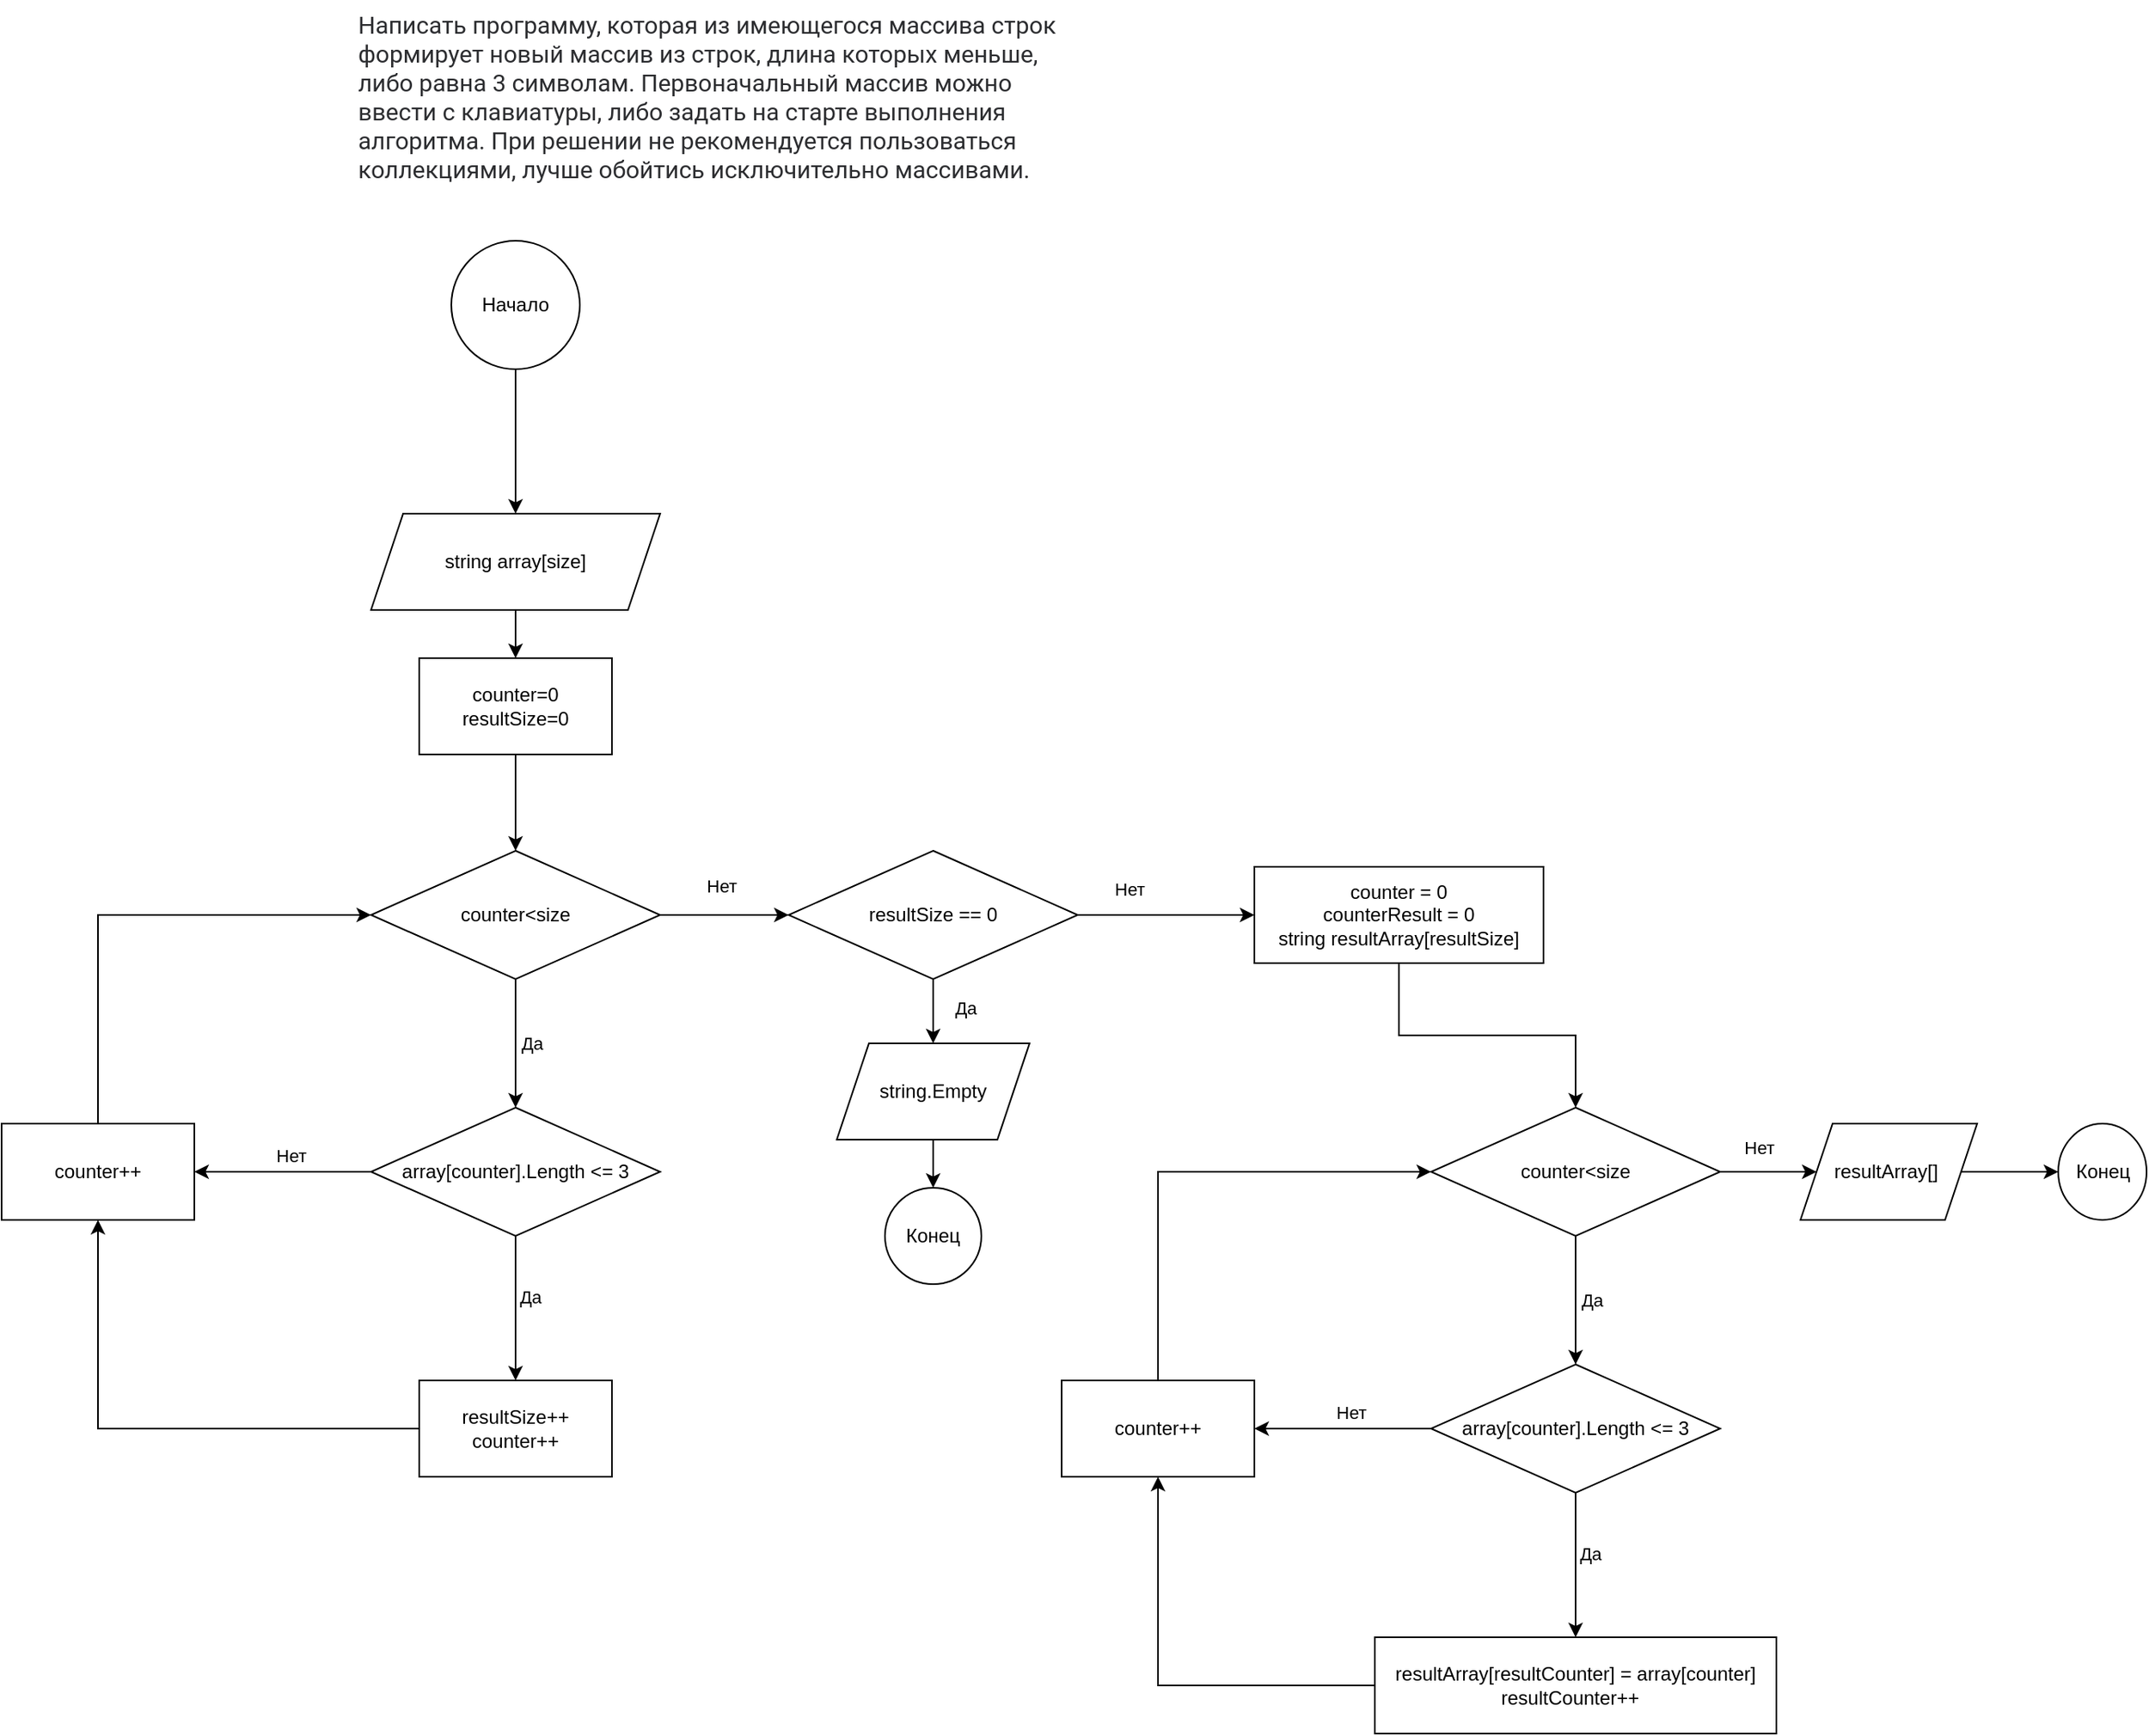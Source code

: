 <mxfile version="20.3.0" type="device"><diagram id="rZ_Of1GVBA8hzRklBHES" name="Page-1"><mxGraphModel dx="2249" dy="2034" grid="1" gridSize="10" guides="1" tooltips="1" connect="1" arrows="1" fold="1" page="1" pageScale="1" pageWidth="827" pageHeight="1169" math="0" shadow="0"><root><mxCell id="0"/><mxCell id="1" parent="0"/><mxCell id="dzf3pRHfMbku0lly-XkS-2" value="" style="edgeStyle=orthogonalEdgeStyle;rounded=0;orthogonalLoop=1;jettySize=auto;html=1;" parent="1" source="dzf3pRHfMbku0lly-XkS-3" target="dzf3pRHfMbku0lly-XkS-5" edge="1"><mxGeometry relative="1" as="geometry"/></mxCell><mxCell id="dzf3pRHfMbku0lly-XkS-3" value="Начало" style="ellipse;whiteSpace=wrap;html=1;aspect=fixed;" parent="1" vertex="1"><mxGeometry x="240" y="100" width="80" height="80" as="geometry"/></mxCell><mxCell id="dzf3pRHfMbku0lly-XkS-4" value="" style="edgeStyle=orthogonalEdgeStyle;rounded=0;orthogonalLoop=1;jettySize=auto;html=1;" parent="1" source="dzf3pRHfMbku0lly-XkS-5" target="dzf3pRHfMbku0lly-XkS-7" edge="1"><mxGeometry relative="1" as="geometry"/></mxCell><mxCell id="dzf3pRHfMbku0lly-XkS-5" value="string array[size]" style="shape=parallelogram;perimeter=parallelogramPerimeter;whiteSpace=wrap;html=1;fixedSize=1;" parent="1" vertex="1"><mxGeometry x="190" y="270" width="180" height="60" as="geometry"/></mxCell><mxCell id="dzf3pRHfMbku0lly-XkS-6" value="" style="edgeStyle=orthogonalEdgeStyle;rounded=0;orthogonalLoop=1;jettySize=auto;html=1;" parent="1" source="dzf3pRHfMbku0lly-XkS-7" target="dzf3pRHfMbku0lly-XkS-11" edge="1"><mxGeometry relative="1" as="geometry"/></mxCell><mxCell id="dzf3pRHfMbku0lly-XkS-7" value="counter=0&lt;br&gt;resultSize=0" style="whiteSpace=wrap;html=1;" parent="1" vertex="1"><mxGeometry x="220" y="360" width="120" height="60" as="geometry"/></mxCell><mxCell id="dzf3pRHfMbku0lly-XkS-21" value="" style="edgeStyle=orthogonalEdgeStyle;rounded=0;orthogonalLoop=1;jettySize=auto;html=1;" parent="1" source="dzf3pRHfMbku0lly-XkS-11" target="dzf3pRHfMbku0lly-XkS-20" edge="1"><mxGeometry relative="1" as="geometry"/></mxCell><mxCell id="dzf3pRHfMbku0lly-XkS-24" value="Да" style="edgeLabel;html=1;align=center;verticalAlign=middle;resizable=0;points=[];" parent="dzf3pRHfMbku0lly-XkS-21" vertex="1" connectable="0"><mxGeometry x="0.292" y="-1" relative="1" as="geometry"><mxPoint x="11" y="-12" as="offset"/></mxGeometry></mxCell><mxCell id="dzf3pRHfMbku0lly-XkS-34" value="" style="edgeStyle=orthogonalEdgeStyle;rounded=0;orthogonalLoop=1;jettySize=auto;html=1;" parent="1" source="dzf3pRHfMbku0lly-XkS-11" target="dzf3pRHfMbku0lly-XkS-33" edge="1"><mxGeometry relative="1" as="geometry"/></mxCell><mxCell id="dzf3pRHfMbku0lly-XkS-11" value="counter&amp;lt;size" style="rhombus;whiteSpace=wrap;html=1;" parent="1" vertex="1"><mxGeometry x="190" y="480" width="180" height="80" as="geometry"/></mxCell><mxCell id="dzf3pRHfMbku0lly-XkS-19" value="&lt;span style=&quot;color: rgb(44, 45, 48); font-family: Roboto, &amp;quot;San Francisco&amp;quot;, &amp;quot;Helvetica Neue&amp;quot;, Helvetica, Arial; font-size: 15px; background-color: rgb(255, 255, 255);&quot;&gt;Написать программу, которая из имеющегося массива строк формирует новый массив из строк, длина которых меньше, либо равна 3 символам. Первоначальный массив можно ввести с клавиатуры, либо задать на старте выполнения алгоритма. При решении не рекомендуется пользоваться коллекциями, лучше обойтись исключительно массивами.&lt;/span&gt;" style="text;whiteSpace=wrap;html=1;" parent="1" vertex="1"><mxGeometry x="180" y="-50" width="450" height="30" as="geometry"/></mxCell><mxCell id="dzf3pRHfMbku0lly-XkS-23" value="" style="edgeStyle=orthogonalEdgeStyle;rounded=0;orthogonalLoop=1;jettySize=auto;html=1;" parent="1" source="dzf3pRHfMbku0lly-XkS-20" target="dzf3pRHfMbku0lly-XkS-22" edge="1"><mxGeometry relative="1" as="geometry"/></mxCell><mxCell id="dzf3pRHfMbku0lly-XkS-28" value="" style="edgeStyle=orthogonalEdgeStyle;rounded=0;orthogonalLoop=1;jettySize=auto;html=1;" parent="1" source="dzf3pRHfMbku0lly-XkS-20" target="dzf3pRHfMbku0lly-XkS-27" edge="1"><mxGeometry relative="1" as="geometry"/></mxCell><mxCell id="dzf3pRHfMbku0lly-XkS-35" value="Нет" style="edgeLabel;html=1;align=center;verticalAlign=middle;resizable=0;points=[];" parent="dzf3pRHfMbku0lly-XkS-28" vertex="1" connectable="0"><mxGeometry x="-0.291" relative="1" as="geometry"><mxPoint x="-11" y="-10" as="offset"/></mxGeometry></mxCell><mxCell id="dzf3pRHfMbku0lly-XkS-20" value="array[counter].Length &amp;lt;= 3" style="rhombus;whiteSpace=wrap;html=1;" parent="1" vertex="1"><mxGeometry x="190" y="640" width="180" height="80" as="geometry"/></mxCell><mxCell id="dzf3pRHfMbku0lly-XkS-29" style="edgeStyle=orthogonalEdgeStyle;rounded=0;orthogonalLoop=1;jettySize=auto;html=1;exitX=0;exitY=0.5;exitDx=0;exitDy=0;entryX=0.5;entryY=1;entryDx=0;entryDy=0;" parent="1" source="dzf3pRHfMbku0lly-XkS-22" target="dzf3pRHfMbku0lly-XkS-27" edge="1"><mxGeometry relative="1" as="geometry"/></mxCell><mxCell id="dzf3pRHfMbku0lly-XkS-22" value="resultSize++&lt;br&gt;counter++" style="whiteSpace=wrap;html=1;" parent="1" vertex="1"><mxGeometry x="220" y="810" width="120" height="60" as="geometry"/></mxCell><mxCell id="dzf3pRHfMbku0lly-XkS-25" value="Да" style="edgeLabel;html=1;align=center;verticalAlign=middle;resizable=0;points=[];" parent="1" vertex="1" connectable="0"><mxGeometry x="290" y="609.667" as="geometry"><mxPoint x="-1" y="148" as="offset"/></mxGeometry></mxCell><mxCell id="dzf3pRHfMbku0lly-XkS-30" style="edgeStyle=orthogonalEdgeStyle;rounded=0;orthogonalLoop=1;jettySize=auto;html=1;exitX=0.5;exitY=0;exitDx=0;exitDy=0;entryX=0;entryY=0.5;entryDx=0;entryDy=0;" parent="1" source="dzf3pRHfMbku0lly-XkS-27" target="dzf3pRHfMbku0lly-XkS-11" edge="1"><mxGeometry relative="1" as="geometry"/></mxCell><mxCell id="dzf3pRHfMbku0lly-XkS-27" value="counter++" style="whiteSpace=wrap;html=1;" parent="1" vertex="1"><mxGeometry x="-40" y="650" width="120" height="60" as="geometry"/></mxCell><mxCell id="dzf3pRHfMbku0lly-XkS-37" value="" style="edgeStyle=orthogonalEdgeStyle;rounded=0;orthogonalLoop=1;jettySize=auto;html=1;entryX=0;entryY=0.5;entryDx=0;entryDy=0;" parent="1" source="dzf3pRHfMbku0lly-XkS-33" target="s0A8cavzd3FgifB-Xt_J-4" edge="1"><mxGeometry relative="1" as="geometry"><mxPoint x="700" y="520" as="targetPoint"/></mxGeometry></mxCell><mxCell id="dzf3pRHfMbku0lly-XkS-39" style="edgeStyle=orthogonalEdgeStyle;rounded=0;orthogonalLoop=1;jettySize=auto;html=1;exitX=0.5;exitY=1;exitDx=0;exitDy=0;entryX=0.5;entryY=0;entryDx=0;entryDy=0;" parent="1" source="dzf3pRHfMbku0lly-XkS-33" target="s0A8cavzd3FgifB-Xt_J-2" edge="1"><mxGeometry relative="1" as="geometry"><Array as="points"/></mxGeometry></mxCell><mxCell id="dzf3pRHfMbku0lly-XkS-33" value="resultSize == 0" style="rhombus;whiteSpace=wrap;html=1;" parent="1" vertex="1"><mxGeometry x="450" y="480" width="180" height="80" as="geometry"/></mxCell><mxCell id="dzf3pRHfMbku0lly-XkS-36" value="Нет" style="edgeLabel;html=1;align=center;verticalAlign=middle;resizable=0;points=[];" parent="1" vertex="1" connectable="0"><mxGeometry x="150" y="680" as="geometry"><mxPoint x="258" y="-178" as="offset"/></mxGeometry></mxCell><mxCell id="dzf3pRHfMbku0lly-XkS-38" value="Нет" style="edgeLabel;html=1;align=center;verticalAlign=middle;resizable=0;points=[];" parent="1" vertex="1" connectable="0"><mxGeometry x="160" y="690" as="geometry"><mxPoint x="502" y="-186" as="offset"/></mxGeometry></mxCell><mxCell id="s0A8cavzd3FgifB-Xt_J-1" value="Конец" style="ellipse;whiteSpace=wrap;html=1;" vertex="1" parent="1"><mxGeometry x="510" y="690" width="60" height="60" as="geometry"/></mxCell><mxCell id="s0A8cavzd3FgifB-Xt_J-3" value="" style="edgeStyle=orthogonalEdgeStyle;rounded=0;orthogonalLoop=1;jettySize=auto;html=1;" edge="1" parent="1" source="s0A8cavzd3FgifB-Xt_J-2" target="s0A8cavzd3FgifB-Xt_J-1"><mxGeometry relative="1" as="geometry"/></mxCell><mxCell id="s0A8cavzd3FgifB-Xt_J-2" value="string.Empty" style="shape=parallelogram;perimeter=parallelogramPerimeter;whiteSpace=wrap;html=1;fixedSize=1;" vertex="1" parent="1"><mxGeometry x="480" y="600" width="120" height="60" as="geometry"/></mxCell><mxCell id="s0A8cavzd3FgifB-Xt_J-19" style="edgeStyle=orthogonalEdgeStyle;rounded=0;orthogonalLoop=1;jettySize=auto;html=1;" edge="1" parent="1" source="s0A8cavzd3FgifB-Xt_J-4" target="s0A8cavzd3FgifB-Xt_J-7"><mxGeometry relative="1" as="geometry"/></mxCell><mxCell id="s0A8cavzd3FgifB-Xt_J-4" value="counter = 0&lt;br&gt;counterResult = 0&lt;br&gt;string resultArray[resultSize]" style="whiteSpace=wrap;html=1;" vertex="1" parent="1"><mxGeometry x="740" y="490" width="180" height="60" as="geometry"/></mxCell><mxCell id="s0A8cavzd3FgifB-Xt_J-5" value="" style="edgeStyle=orthogonalEdgeStyle;rounded=0;orthogonalLoop=1;jettySize=auto;html=1;" edge="1" parent="1" source="s0A8cavzd3FgifB-Xt_J-7" target="s0A8cavzd3FgifB-Xt_J-11"><mxGeometry relative="1" as="geometry"/></mxCell><mxCell id="s0A8cavzd3FgifB-Xt_J-6" value="Да" style="edgeLabel;html=1;align=center;verticalAlign=middle;resizable=0;points=[];" vertex="1" connectable="0" parent="s0A8cavzd3FgifB-Xt_J-5"><mxGeometry x="0.292" y="-1" relative="1" as="geometry"><mxPoint x="11" y="-12" as="offset"/></mxGeometry></mxCell><mxCell id="s0A8cavzd3FgifB-Xt_J-22" value="" style="edgeStyle=orthogonalEdgeStyle;rounded=0;orthogonalLoop=1;jettySize=auto;html=1;" edge="1" parent="1" source="s0A8cavzd3FgifB-Xt_J-7" target="s0A8cavzd3FgifB-Xt_J-21"><mxGeometry relative="1" as="geometry"/></mxCell><mxCell id="s0A8cavzd3FgifB-Xt_J-7" value="counter&amp;lt;size" style="rhombus;whiteSpace=wrap;html=1;" vertex="1" parent="1"><mxGeometry x="850" y="640" width="180" height="80" as="geometry"/></mxCell><mxCell id="s0A8cavzd3FgifB-Xt_J-8" value="" style="edgeStyle=orthogonalEdgeStyle;rounded=0;orthogonalLoop=1;jettySize=auto;html=1;" edge="1" parent="1" source="s0A8cavzd3FgifB-Xt_J-11" target="s0A8cavzd3FgifB-Xt_J-13"><mxGeometry relative="1" as="geometry"/></mxCell><mxCell id="s0A8cavzd3FgifB-Xt_J-9" value="" style="edgeStyle=orthogonalEdgeStyle;rounded=0;orthogonalLoop=1;jettySize=auto;html=1;" edge="1" parent="1" source="s0A8cavzd3FgifB-Xt_J-11" target="s0A8cavzd3FgifB-Xt_J-16"><mxGeometry relative="1" as="geometry"/></mxCell><mxCell id="s0A8cavzd3FgifB-Xt_J-10" value="Нет" style="edgeLabel;html=1;align=center;verticalAlign=middle;resizable=0;points=[];" vertex="1" connectable="0" parent="s0A8cavzd3FgifB-Xt_J-9"><mxGeometry x="-0.291" relative="1" as="geometry"><mxPoint x="-11" y="-10" as="offset"/></mxGeometry></mxCell><mxCell id="s0A8cavzd3FgifB-Xt_J-11" value="array[counter].Length &amp;lt;= 3" style="rhombus;whiteSpace=wrap;html=1;" vertex="1" parent="1"><mxGeometry x="850" y="800" width="180" height="80" as="geometry"/></mxCell><mxCell id="s0A8cavzd3FgifB-Xt_J-12" style="edgeStyle=orthogonalEdgeStyle;rounded=0;orthogonalLoop=1;jettySize=auto;html=1;exitX=0;exitY=0.5;exitDx=0;exitDy=0;entryX=0.5;entryY=1;entryDx=0;entryDy=0;" edge="1" parent="1" source="s0A8cavzd3FgifB-Xt_J-13" target="s0A8cavzd3FgifB-Xt_J-16"><mxGeometry relative="1" as="geometry"/></mxCell><mxCell id="s0A8cavzd3FgifB-Xt_J-13" value="resultArray[resultCounter] = array[counter]&lt;br&gt;resultCounter++&amp;nbsp;&amp;nbsp;" style="whiteSpace=wrap;html=1;" vertex="1" parent="1"><mxGeometry x="815" y="970" width="250" height="60" as="geometry"/></mxCell><mxCell id="s0A8cavzd3FgifB-Xt_J-14" value="Да" style="edgeLabel;html=1;align=center;verticalAlign=middle;resizable=0;points=[];" vertex="1" connectable="0" parent="1"><mxGeometry x="950" y="769.667" as="geometry"><mxPoint x="-1" y="148" as="offset"/></mxGeometry></mxCell><mxCell id="s0A8cavzd3FgifB-Xt_J-15" style="edgeStyle=orthogonalEdgeStyle;rounded=0;orthogonalLoop=1;jettySize=auto;html=1;exitX=0.5;exitY=0;exitDx=0;exitDy=0;entryX=0;entryY=0.5;entryDx=0;entryDy=0;" edge="1" parent="1" source="s0A8cavzd3FgifB-Xt_J-16" target="s0A8cavzd3FgifB-Xt_J-7"><mxGeometry relative="1" as="geometry"/></mxCell><mxCell id="s0A8cavzd3FgifB-Xt_J-16" value="counter++" style="whiteSpace=wrap;html=1;" vertex="1" parent="1"><mxGeometry x="620" y="810" width="120" height="60" as="geometry"/></mxCell><mxCell id="s0A8cavzd3FgifB-Xt_J-20" value="Да" style="edgeLabel;html=1;align=center;verticalAlign=middle;resizable=0;points=[];" vertex="1" connectable="0" parent="1"><mxGeometry x="300" y="610" as="geometry"><mxPoint x="260" y="-32" as="offset"/></mxGeometry></mxCell><mxCell id="s0A8cavzd3FgifB-Xt_J-24" value="" style="edgeStyle=orthogonalEdgeStyle;rounded=0;orthogonalLoop=1;jettySize=auto;html=1;" edge="1" parent="1" source="s0A8cavzd3FgifB-Xt_J-21" target="s0A8cavzd3FgifB-Xt_J-23"><mxGeometry relative="1" as="geometry"/></mxCell><mxCell id="s0A8cavzd3FgifB-Xt_J-21" value="resultArray[]&amp;nbsp;" style="shape=parallelogram;perimeter=parallelogramPerimeter;whiteSpace=wrap;html=1;fixedSize=1;" vertex="1" parent="1"><mxGeometry x="1080" y="650" width="110" height="60" as="geometry"/></mxCell><mxCell id="s0A8cavzd3FgifB-Xt_J-23" value="Конец" style="ellipse;whiteSpace=wrap;html=1;" vertex="1" parent="1"><mxGeometry x="1240.5" y="650" width="55" height="60" as="geometry"/></mxCell><mxCell id="s0A8cavzd3FgifB-Xt_J-25" value="Нет" style="edgeLabel;html=1;align=center;verticalAlign=middle;resizable=0;points=[];" vertex="1" connectable="0" parent="1"><mxGeometry x="810" y="840" as="geometry"><mxPoint x="244" y="-175" as="offset"/></mxGeometry></mxCell></root></mxGraphModel></diagram></mxfile>